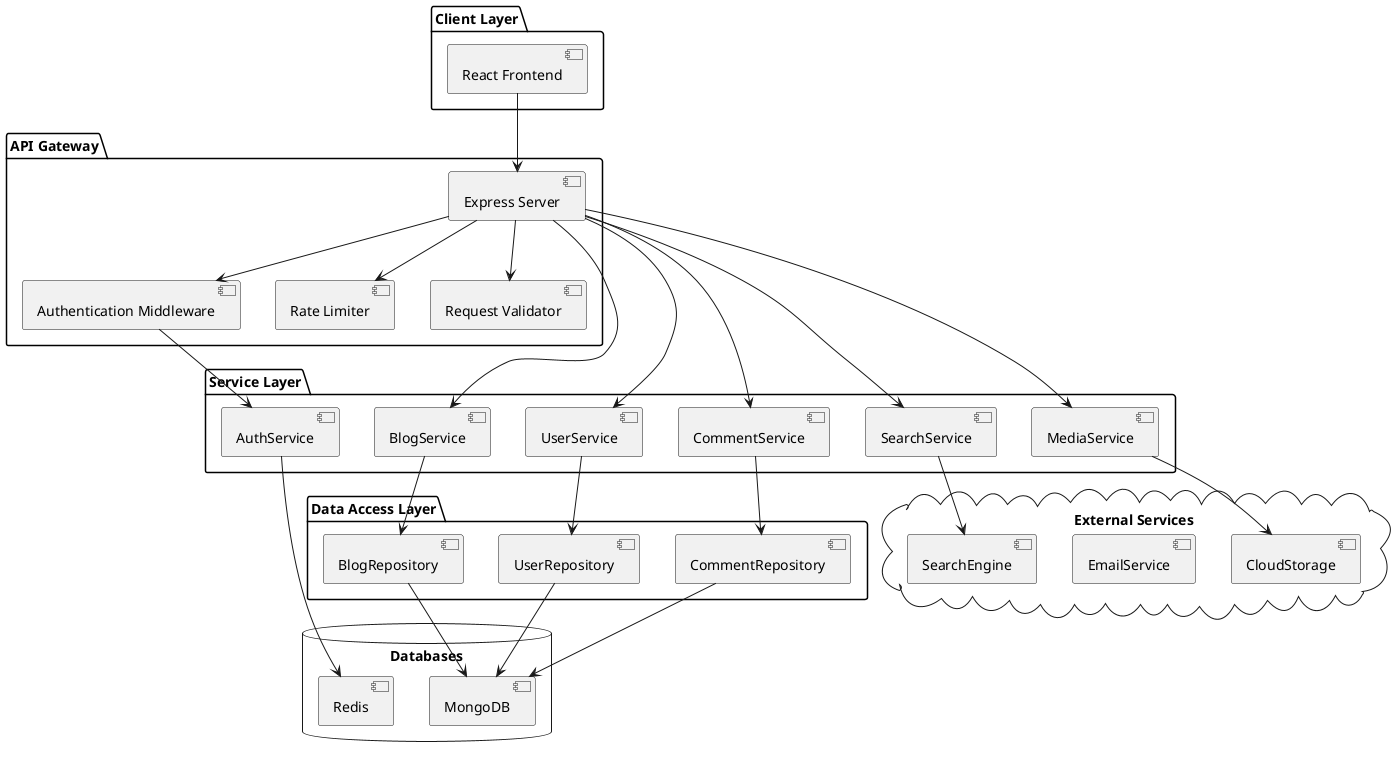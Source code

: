 @startuml Blog Application Architecture

' Define styles
skinparam componentStyle uml2
skinparam backgroundColor #FFFFFF
skinparam handwritten false

' Client Layer
package "Client Layer" {
    [React Frontend]
}

' API Gateway
package "API Gateway" {
    [Express Server]
    [Authentication Middleware]
    [Rate Limiter]
    [Request Validator]
}

' Service Layer
package "Service Layer" {
    [AuthService]
    [BlogService]
    [UserService]
    [CommentService]
    [SearchService]
    [MediaService]
}

' Data Access Layer
package "Data Access Layer" {
    [UserRepository]
    [BlogRepository]
    [CommentRepository]
}

' External Services
cloud "External Services" {
    [CloudStorage]
    [EmailService]
    [SearchEngine]
}

' Databases
database "Databases" {
    [MongoDB] as MainDB
    [Redis] as CacheDB
}

' Define relationships
[React Frontend] --> [Express Server]
[Express Server] --> [Authentication Middleware]
[Express Server] --> [Rate Limiter]
[Express Server] --> [Request Validator]

[Authentication Middleware] --> [AuthService]
[Express Server] --> [BlogService]
[Express Server] --> [UserService]
[Express Server] --> [CommentService]
[Express Server] --> [SearchService]
[Express Server] --> [MediaService]

[BlogService] --> [BlogRepository]
[UserService] --> [UserRepository]
[CommentService] --> [CommentRepository]
[SearchService] --> [SearchEngine]
[MediaService] --> [CloudStorage]

[BlogRepository] --> MainDB
[UserRepository] --> MainDB
[CommentRepository] --> MainDB
[AuthService] --> CacheDB

@enduml